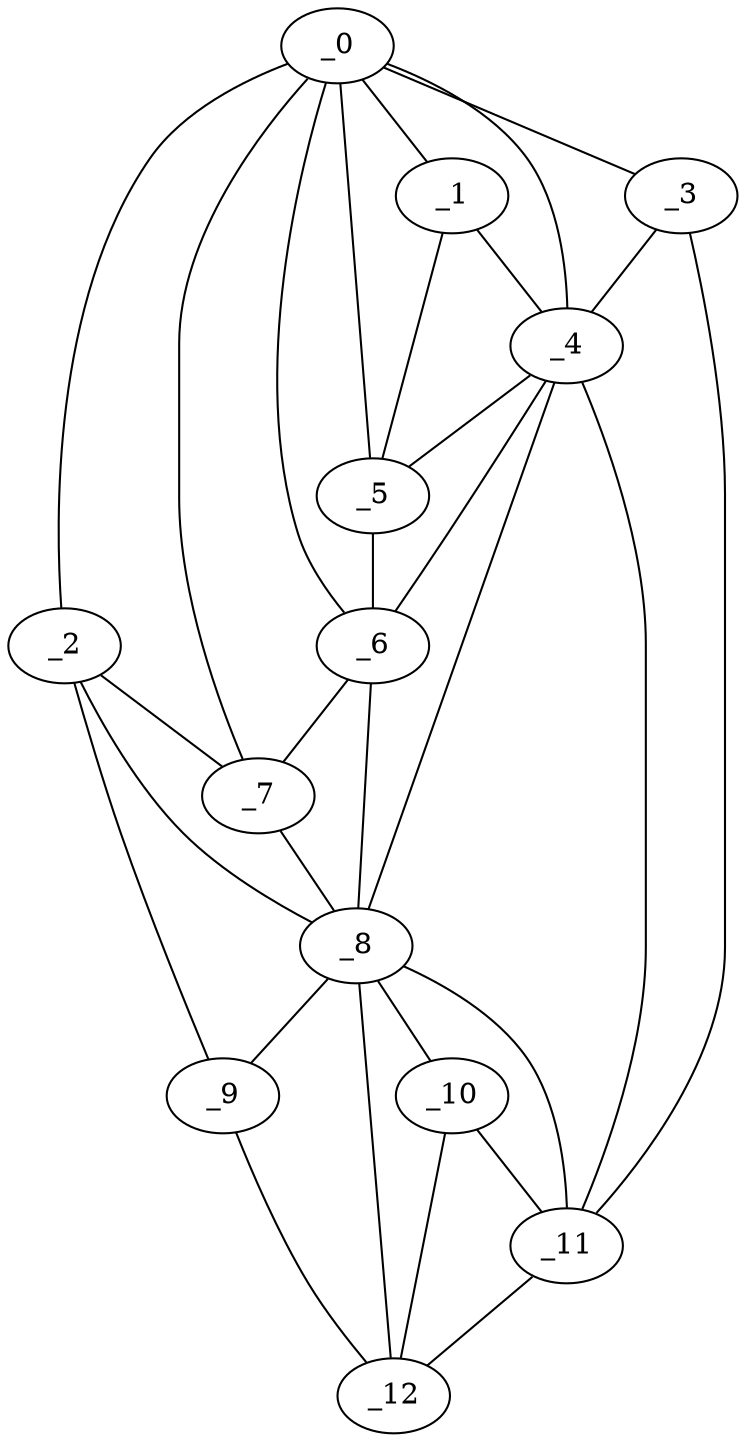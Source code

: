 graph "obj85__165.gxl" {
	_0	 [x=4,
		y=63];
	_1	 [x=22,
		y=77];
	_0 -- _1	 [valence=2];
	_2	 [x=24,
		y=30];
	_0 -- _2	 [valence=1];
	_3	 [x=25,
		y=102];
	_0 -- _3	 [valence=1];
	_4	 [x=26,
		y=95];
	_0 -- _4	 [valence=2];
	_5	 [x=27,
		y=71];
	_0 -- _5	 [valence=2];
	_6	 [x=30,
		y=68];
	_0 -- _6	 [valence=1];
	_7	 [x=33,
		y=58];
	_0 -- _7	 [valence=1];
	_1 -- _4	 [valence=2];
	_1 -- _5	 [valence=1];
	_2 -- _7	 [valence=1];
	_8	 [x=86,
		y=43];
	_2 -- _8	 [valence=2];
	_9	 [x=87,
		y=34];
	_2 -- _9	 [valence=1];
	_3 -- _4	 [valence=1];
	_11	 [x=125,
		y=86];
	_3 -- _11	 [valence=1];
	_4 -- _5	 [valence=2];
	_4 -- _6	 [valence=2];
	_4 -- _8	 [valence=2];
	_4 -- _11	 [valence=2];
	_5 -- _6	 [valence=1];
	_6 -- _7	 [valence=2];
	_6 -- _8	 [valence=1];
	_7 -- _8	 [valence=2];
	_8 -- _9	 [valence=2];
	_10	 [x=124,
		y=80];
	_8 -- _10	 [valence=1];
	_8 -- _11	 [valence=2];
	_12	 [x=126,
		y=70];
	_8 -- _12	 [valence=2];
	_9 -- _12	 [valence=1];
	_10 -- _11	 [valence=2];
	_10 -- _12	 [valence=2];
	_11 -- _12	 [valence=1];
}
